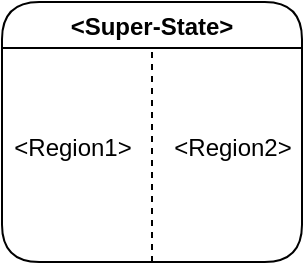 <mxfile version="12.6.5" type="device"><diagram id="xcRIgeKGzBSQ950rMAij" name="Page-1"><mxGraphModel dx="442" dy="300" grid="1" gridSize="10" guides="1" tooltips="1" connect="1" arrows="1" fold="1" page="1" pageScale="1" pageWidth="850" pageHeight="1100" math="0" shadow="0"><root><mxCell id="0"/><mxCell id="1" parent="0"/><mxCell id="wOsMwrIP233z0thi6w22-1" value="&lt;Super-State&gt;" style="swimlane;rounded=1;arcSize=27;" vertex="1" parent="1"><mxGeometry x="100" y="60" width="150" height="130" as="geometry"><mxRectangle x="100" y="60" width="90" height="23" as="alternateBounds"/></mxGeometry></mxCell><mxCell id="wOsMwrIP233z0thi6w22-4" value="&amp;lt;Region1&amp;gt;" style="text;html=1;align=center;verticalAlign=middle;resizable=0;points=[];autosize=1;" vertex="1" parent="wOsMwrIP233z0thi6w22-1"><mxGeometry y="63" width="70" height="20" as="geometry"/></mxCell><mxCell id="wOsMwrIP233z0thi6w22-5" value="&amp;lt;Region2&amp;gt;" style="text;html=1;align=center;verticalAlign=middle;resizable=0;points=[];autosize=1;" vertex="1" parent="wOsMwrIP233z0thi6w22-1"><mxGeometry x="80" y="63" width="70" height="20" as="geometry"/></mxCell><mxCell id="wOsMwrIP233z0thi6w22-6" value="" style="endArrow=none;dashed=1;html=1;entryX=0.5;entryY=0.185;entryDx=0;entryDy=0;entryPerimeter=0;exitX=0.5;exitY=1;exitDx=0;exitDy=0;" edge="1" parent="1" source="wOsMwrIP233z0thi6w22-1" target="wOsMwrIP233z0thi6w22-1"><mxGeometry width="50" height="50" relative="1" as="geometry"><mxPoint x="100" y="260" as="sourcePoint"/><mxPoint x="150" y="210" as="targetPoint"/></mxGeometry></mxCell></root></mxGraphModel></diagram></mxfile>